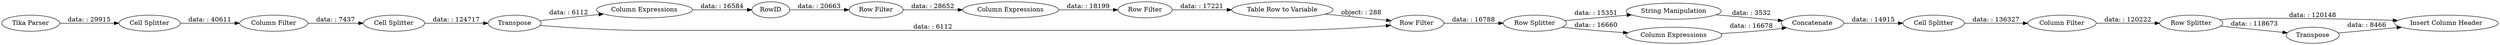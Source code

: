 digraph {
	"-3117613016043155621_568" [label="Row Filter"]
	"-2889154338774155577_9" [label="String Manipulation"]
	"-3117613016043155621_570" [label="Column Expressions"]
	"-2889154338774155577_5" [label="Cell Splitter"]
	"-2889154338774155577_563" [label="Insert Column Header"]
	"-3117613016043155621_571" [label="Row Filter"]
	"-2889154338774155577_13" [label="Column Expressions"]
	"-2889154338774155577_2" [label="Tika Parser"]
	"-3117613016043155621_567" [label="Column Expressions"]
	"-2889154338774155577_6" [label=Transpose]
	"-2889154338774155577_4" [label="Column Filter"]
	"-2889154338774155577_8" [label="Cell Splitter"]
	"-2889154338774155577_10" [label="Row Splitter"]
	"-2889154338774155577_14" [label="Column Filter"]
	"-2889154338774155577_26" [label="Row Splitter"]
	"-2889154338774155577_7" [label="Row Filter"]
	"-3117613016043155621_572" [label="Table Row to Variable"]
	"-2889154338774155577_565" [label=Transpose]
	"-2889154338774155577_11" [label=Concatenate]
	"-3117613016043155621_569" [label=RowID]
	"-2889154338774155577_3" [label="Cell Splitter"]
	"-3117613016043155621_571" -> "-3117613016043155621_572" [label="data: : 17221"]
	"-2889154338774155577_26" -> "-2889154338774155577_565" [label="data: : 118673"]
	"-2889154338774155577_13" -> "-2889154338774155577_11" [label="data: : 16678"]
	"-3117613016043155621_567" -> "-3117613016043155621_569" [label="data: : 16584"]
	"-2889154338774155577_9" -> "-2889154338774155577_11" [label="data: : 3532"]
	"-3117613016043155621_569" -> "-3117613016043155621_568" [label="data: : 20663"]
	"-2889154338774155577_565" -> "-2889154338774155577_563" [label="data: : 8466"]
	"-2889154338774155577_14" -> "-2889154338774155577_26" [label="data: : 120222"]
	"-2889154338774155577_7" -> "-2889154338774155577_10" [label="data: : 16788"]
	"-2889154338774155577_4" -> "-2889154338774155577_5" [label="data: : 7437"]
	"-2889154338774155577_6" -> "-3117613016043155621_567" [label="data: : 6112"]
	"-2889154338774155577_26" -> "-2889154338774155577_563" [label="data: : 120148"]
	"-2889154338774155577_3" -> "-2889154338774155577_4" [label="data: : 40611"]
	"-2889154338774155577_10" -> "-2889154338774155577_9" [label="data: : 15351"]
	"-3117613016043155621_570" -> "-3117613016043155621_571" [label="data: : 18199"]
	"-2889154338774155577_8" -> "-2889154338774155577_14" [label="data: : 136327"]
	"-2889154338774155577_6" -> "-2889154338774155577_7" [label="data: : 6112"]
	"-2889154338774155577_5" -> "-2889154338774155577_6" [label="data: : 124717"]
	"-2889154338774155577_10" -> "-2889154338774155577_13" [label="data: : 16660"]
	"-2889154338774155577_11" -> "-2889154338774155577_8" [label="data: : 14915"]
	"-3117613016043155621_572" -> "-2889154338774155577_7" [label="object: : 288"]
	"-2889154338774155577_2" -> "-2889154338774155577_3" [label="data: : 29915"]
	"-3117613016043155621_568" -> "-3117613016043155621_570" [label="data: : 28652"]
	rankdir=LR
}
